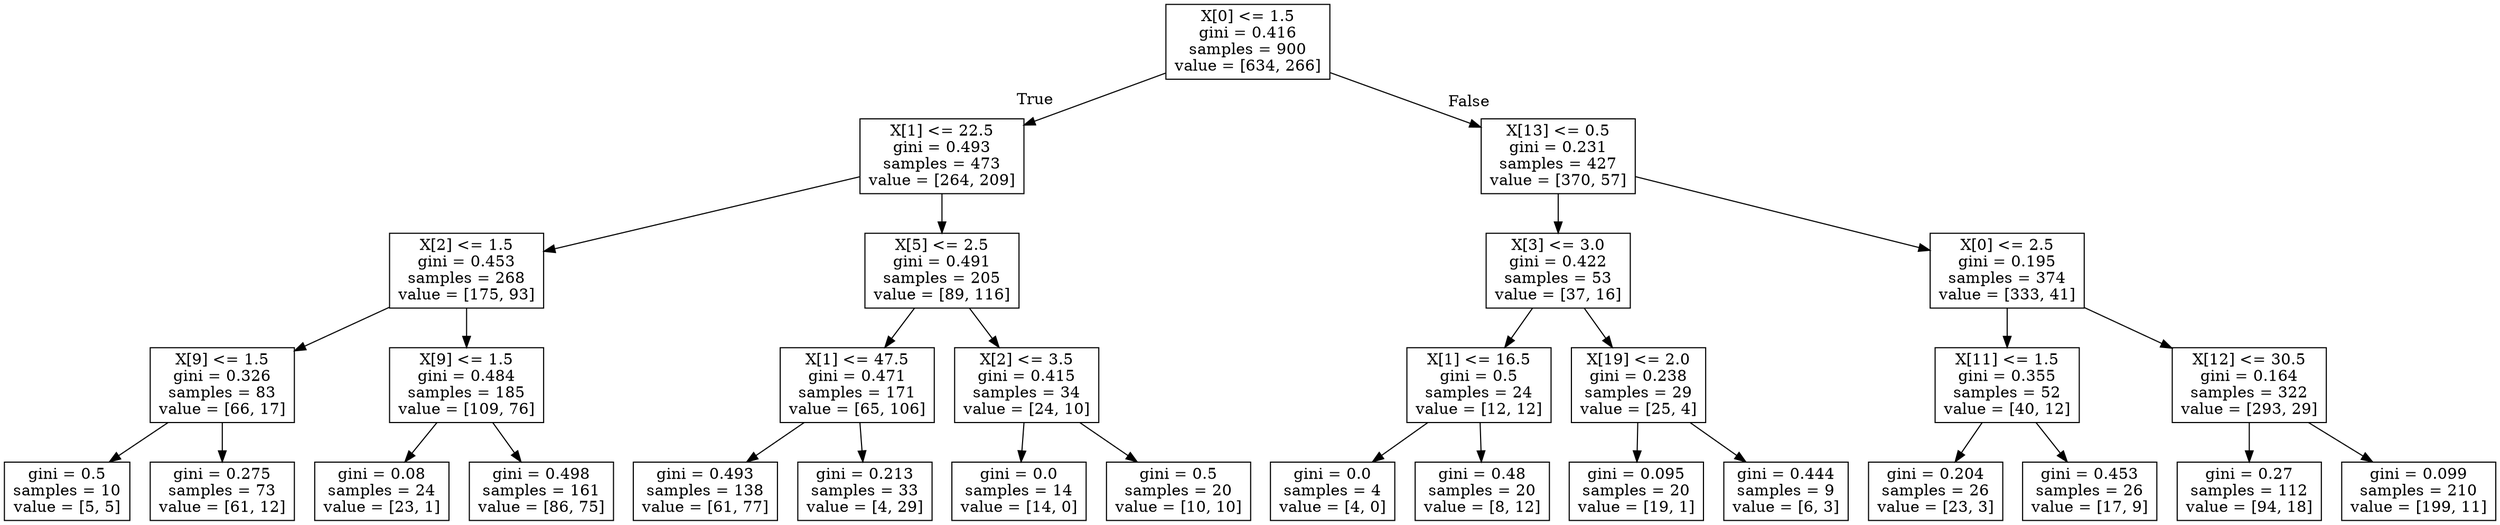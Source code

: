 digraph Tree {
node [shape=box] ;
0 [label="X[0] <= 1.5\ngini = 0.416\nsamples = 900\nvalue = [634, 266]"] ;
1 [label="X[1] <= 22.5\ngini = 0.493\nsamples = 473\nvalue = [264, 209]"] ;
0 -> 1 [labeldistance=2.5, labelangle=45, headlabel="True"] ;
2 [label="X[2] <= 1.5\ngini = 0.453\nsamples = 268\nvalue = [175, 93]"] ;
1 -> 2 ;
3 [label="X[9] <= 1.5\ngini = 0.326\nsamples = 83\nvalue = [66, 17]"] ;
2 -> 3 ;
4 [label="gini = 0.5\nsamples = 10\nvalue = [5, 5]"] ;
3 -> 4 ;
5 [label="gini = 0.275\nsamples = 73\nvalue = [61, 12]"] ;
3 -> 5 ;
6 [label="X[9] <= 1.5\ngini = 0.484\nsamples = 185\nvalue = [109, 76]"] ;
2 -> 6 ;
7 [label="gini = 0.08\nsamples = 24\nvalue = [23, 1]"] ;
6 -> 7 ;
8 [label="gini = 0.498\nsamples = 161\nvalue = [86, 75]"] ;
6 -> 8 ;
9 [label="X[5] <= 2.5\ngini = 0.491\nsamples = 205\nvalue = [89, 116]"] ;
1 -> 9 ;
10 [label="X[1] <= 47.5\ngini = 0.471\nsamples = 171\nvalue = [65, 106]"] ;
9 -> 10 ;
11 [label="gini = 0.493\nsamples = 138\nvalue = [61, 77]"] ;
10 -> 11 ;
12 [label="gini = 0.213\nsamples = 33\nvalue = [4, 29]"] ;
10 -> 12 ;
13 [label="X[2] <= 3.5\ngini = 0.415\nsamples = 34\nvalue = [24, 10]"] ;
9 -> 13 ;
14 [label="gini = 0.0\nsamples = 14\nvalue = [14, 0]"] ;
13 -> 14 ;
15 [label="gini = 0.5\nsamples = 20\nvalue = [10, 10]"] ;
13 -> 15 ;
16 [label="X[13] <= 0.5\ngini = 0.231\nsamples = 427\nvalue = [370, 57]"] ;
0 -> 16 [labeldistance=2.5, labelangle=-45, headlabel="False"] ;
17 [label="X[3] <= 3.0\ngini = 0.422\nsamples = 53\nvalue = [37, 16]"] ;
16 -> 17 ;
18 [label="X[1] <= 16.5\ngini = 0.5\nsamples = 24\nvalue = [12, 12]"] ;
17 -> 18 ;
19 [label="gini = 0.0\nsamples = 4\nvalue = [4, 0]"] ;
18 -> 19 ;
20 [label="gini = 0.48\nsamples = 20\nvalue = [8, 12]"] ;
18 -> 20 ;
21 [label="X[19] <= 2.0\ngini = 0.238\nsamples = 29\nvalue = [25, 4]"] ;
17 -> 21 ;
22 [label="gini = 0.095\nsamples = 20\nvalue = [19, 1]"] ;
21 -> 22 ;
23 [label="gini = 0.444\nsamples = 9\nvalue = [6, 3]"] ;
21 -> 23 ;
24 [label="X[0] <= 2.5\ngini = 0.195\nsamples = 374\nvalue = [333, 41]"] ;
16 -> 24 ;
25 [label="X[11] <= 1.5\ngini = 0.355\nsamples = 52\nvalue = [40, 12]"] ;
24 -> 25 ;
26 [label="gini = 0.204\nsamples = 26\nvalue = [23, 3]"] ;
25 -> 26 ;
27 [label="gini = 0.453\nsamples = 26\nvalue = [17, 9]"] ;
25 -> 27 ;
28 [label="X[12] <= 30.5\ngini = 0.164\nsamples = 322\nvalue = [293, 29]"] ;
24 -> 28 ;
29 [label="gini = 0.27\nsamples = 112\nvalue = [94, 18]"] ;
28 -> 29 ;
30 [label="gini = 0.099\nsamples = 210\nvalue = [199, 11]"] ;
28 -> 30 ;
}